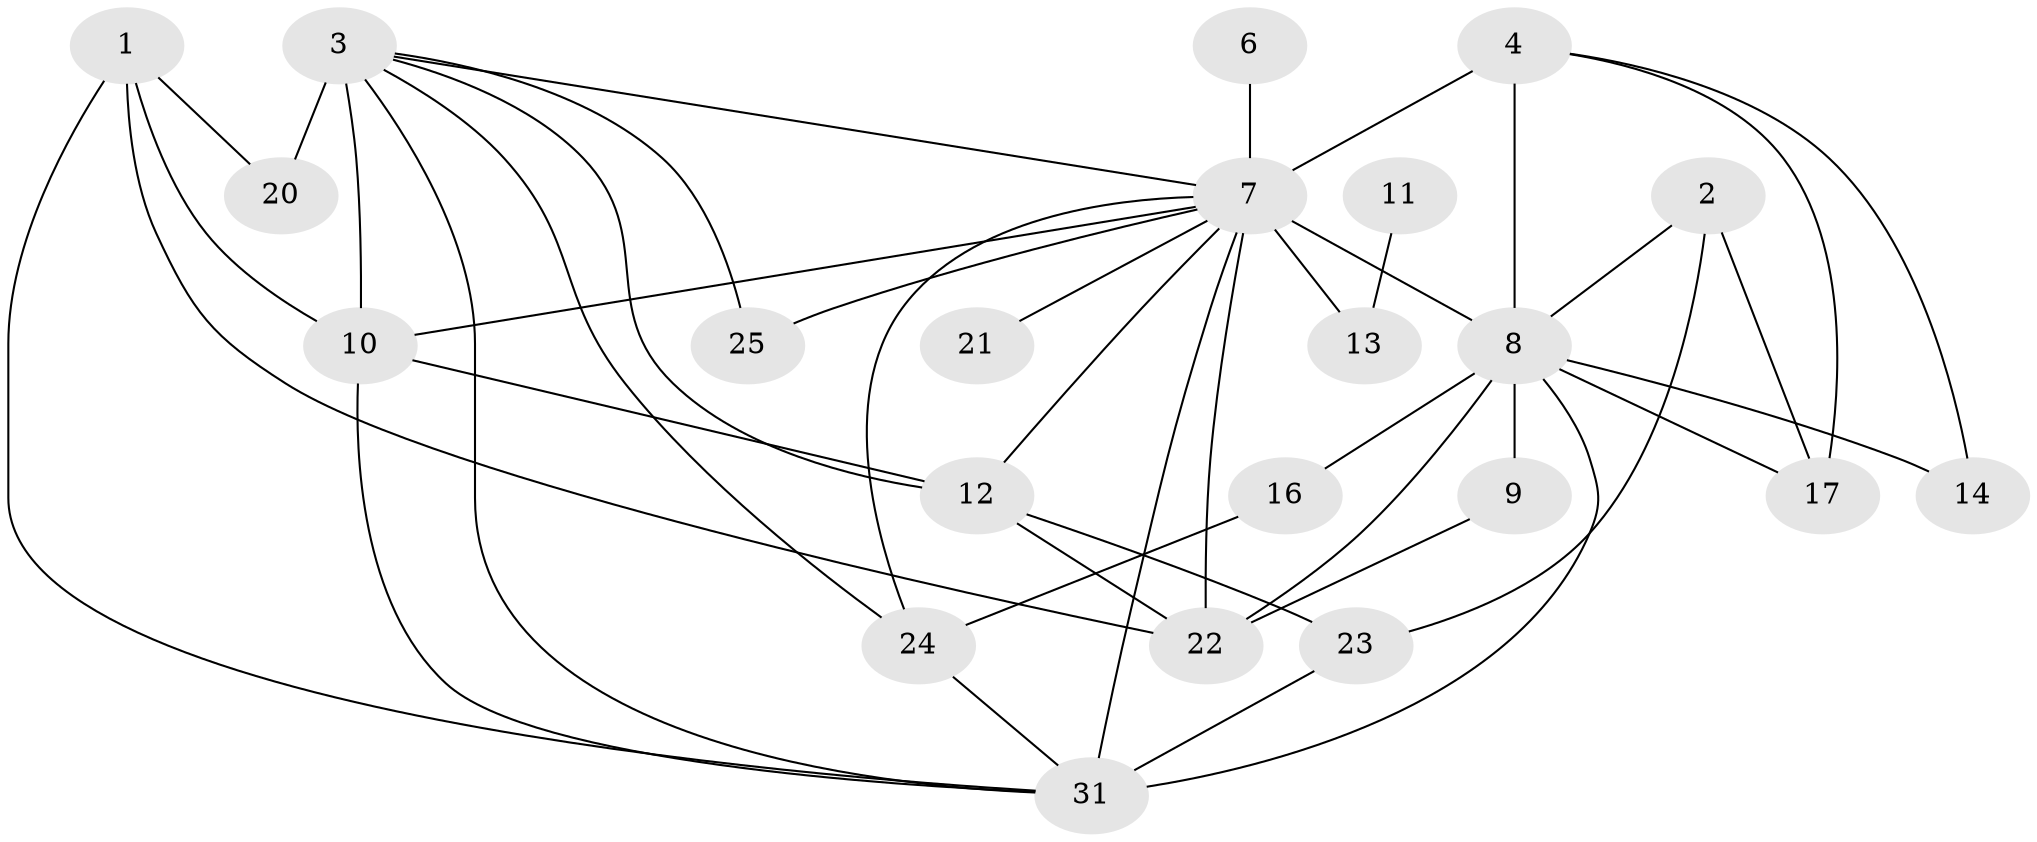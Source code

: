 // original degree distribution, {2: 0.3125, 5: 0.09821428571428571, 0: 0.09821428571428571, 1: 0.20535714285714285, 3: 0.16071428571428573, 4: 0.09821428571428571, 7: 0.008928571428571428, 6: 0.008928571428571428, 9: 0.008928571428571428}
// Generated by graph-tools (version 1.1) at 2025/48/03/04/25 22:48:11]
// undirected, 22 vertices, 43 edges
graph export_dot {
  node [color=gray90,style=filled];
  1;
  2;
  3;
  4;
  6;
  7;
  8;
  9;
  10;
  11;
  12;
  13;
  14;
  16;
  17;
  20;
  21;
  22;
  23;
  24;
  25;
  31;
  1 -- 10 [weight=1.0];
  1 -- 20 [weight=1.0];
  1 -- 22 [weight=1.0];
  1 -- 31 [weight=1.0];
  2 -- 8 [weight=1.0];
  2 -- 17 [weight=1.0];
  2 -- 23 [weight=1.0];
  3 -- 7 [weight=1.0];
  3 -- 10 [weight=2.0];
  3 -- 12 [weight=1.0];
  3 -- 20 [weight=7.0];
  3 -- 24 [weight=1.0];
  3 -- 25 [weight=1.0];
  3 -- 31 [weight=1.0];
  4 -- 7 [weight=4.0];
  4 -- 8 [weight=3.0];
  4 -- 14 [weight=1.0];
  4 -- 17 [weight=1.0];
  6 -- 7 [weight=1.0];
  7 -- 8 [weight=4.0];
  7 -- 10 [weight=2.0];
  7 -- 12 [weight=1.0];
  7 -- 13 [weight=2.0];
  7 -- 21 [weight=1.0];
  7 -- 22 [weight=1.0];
  7 -- 24 [weight=1.0];
  7 -- 25 [weight=1.0];
  7 -- 31 [weight=1.0];
  8 -- 9 [weight=2.0];
  8 -- 14 [weight=1.0];
  8 -- 16 [weight=1.0];
  8 -- 17 [weight=1.0];
  8 -- 22 [weight=2.0];
  8 -- 31 [weight=2.0];
  9 -- 22 [weight=1.0];
  10 -- 12 [weight=1.0];
  10 -- 31 [weight=1.0];
  11 -- 13 [weight=1.0];
  12 -- 22 [weight=1.0];
  12 -- 23 [weight=1.0];
  16 -- 24 [weight=1.0];
  23 -- 31 [weight=2.0];
  24 -- 31 [weight=1.0];
}
